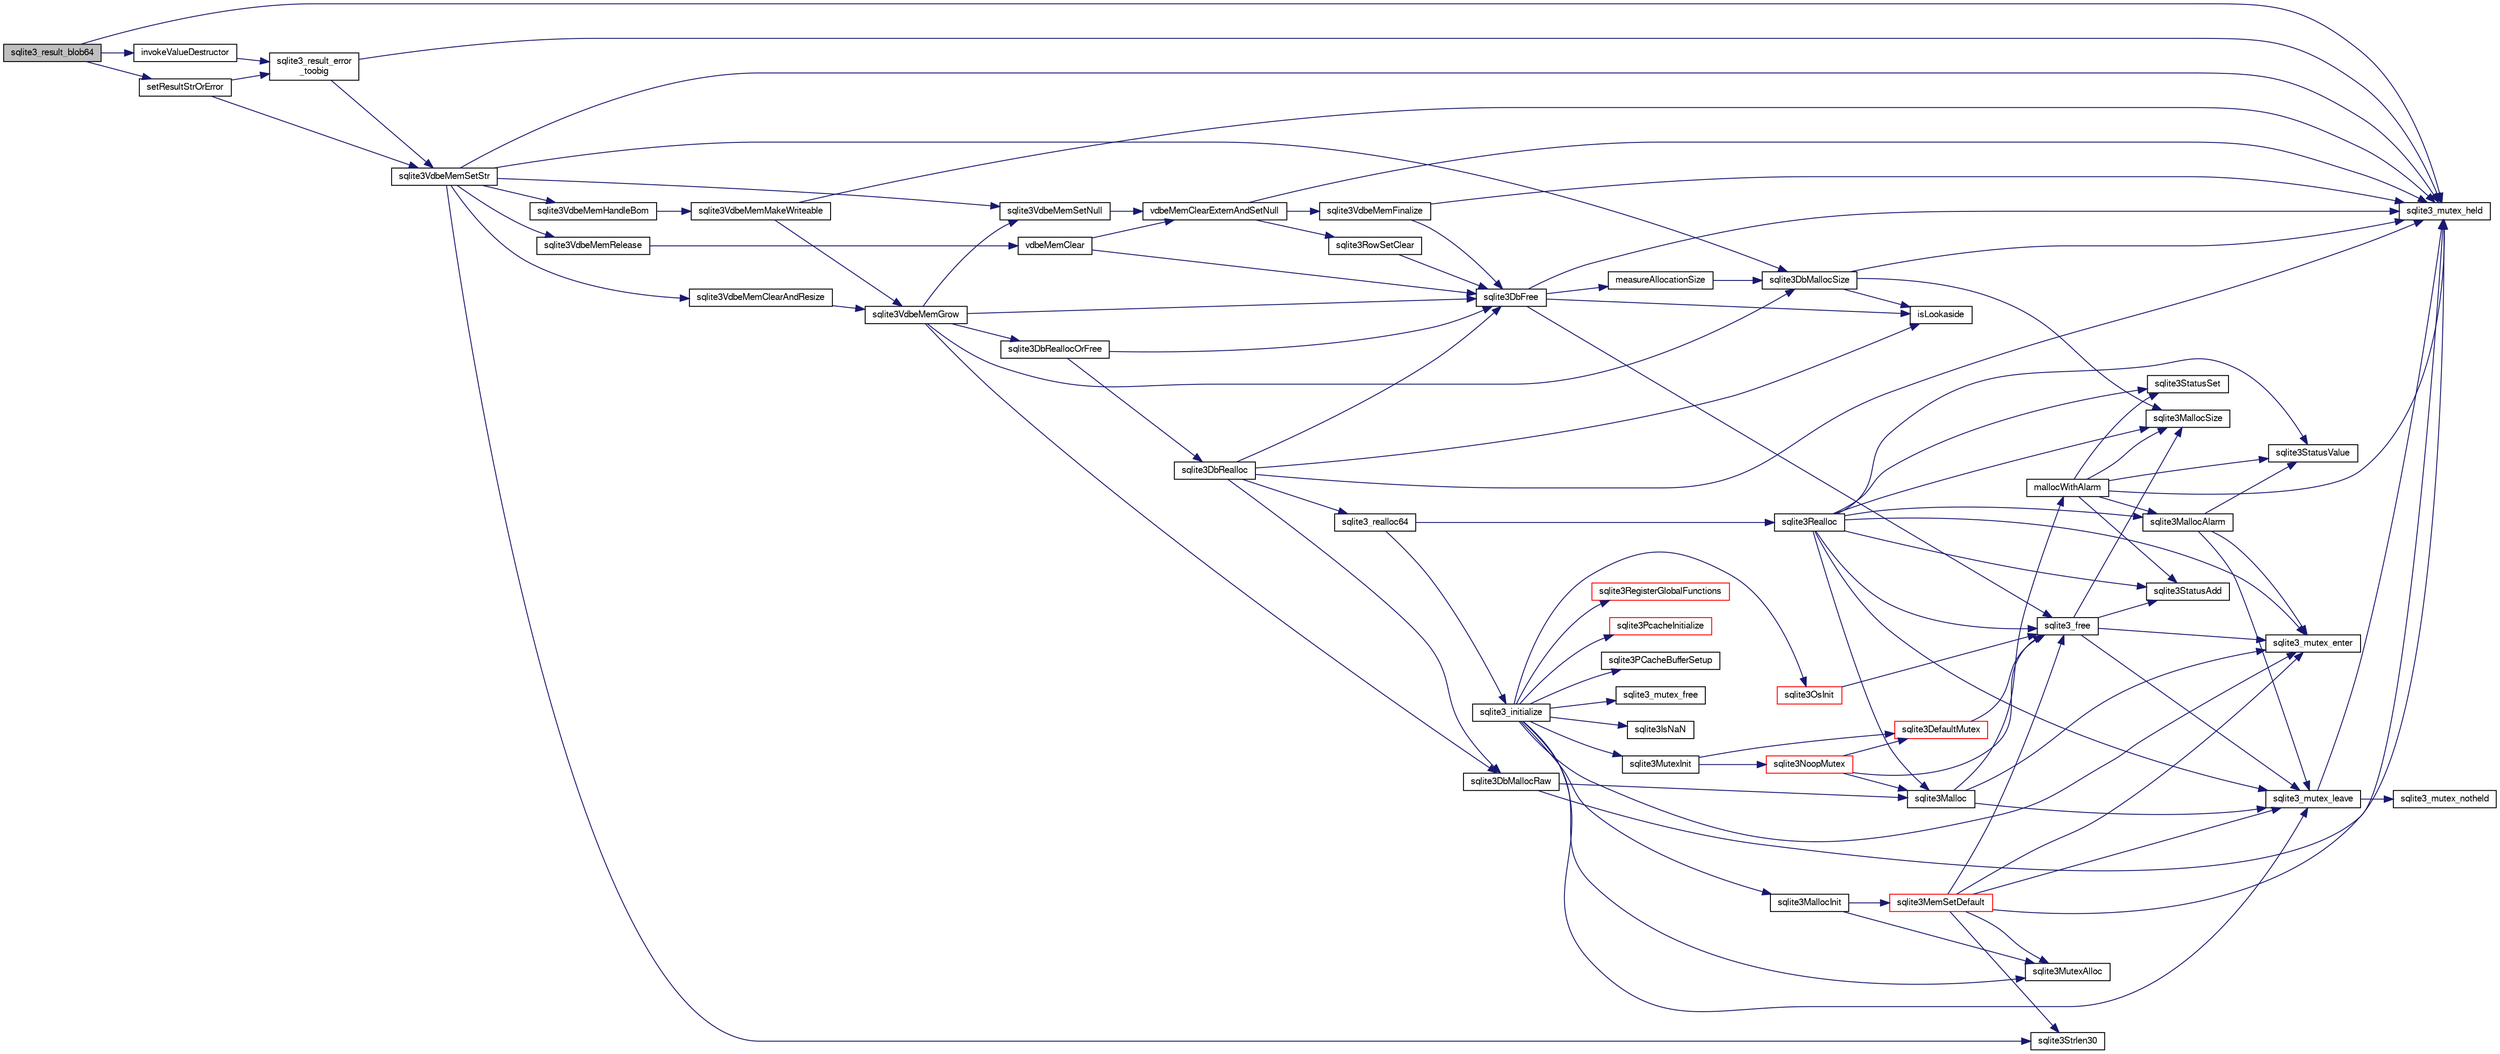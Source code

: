 digraph "sqlite3_result_blob64"
{
  edge [fontname="FreeSans",fontsize="10",labelfontname="FreeSans",labelfontsize="10"];
  node [fontname="FreeSans",fontsize="10",shape=record];
  rankdir="LR";
  Node368141 [label="sqlite3_result_blob64",height=0.2,width=0.4,color="black", fillcolor="grey75", style="filled", fontcolor="black"];
  Node368141 -> Node368142 [color="midnightblue",fontsize="10",style="solid",fontname="FreeSans"];
  Node368142 [label="sqlite3_mutex_held",height=0.2,width=0.4,color="black", fillcolor="white", style="filled",URL="$sqlite3_8c.html#acf77da68932b6bc163c5e68547ecc3e7"];
  Node368141 -> Node368143 [color="midnightblue",fontsize="10",style="solid",fontname="FreeSans"];
  Node368143 [label="invokeValueDestructor",height=0.2,width=0.4,color="black", fillcolor="white", style="filled",URL="$sqlite3_8c.html#ab6a71a03da4ffd155b8e6749d830c33a"];
  Node368143 -> Node368144 [color="midnightblue",fontsize="10",style="solid",fontname="FreeSans"];
  Node368144 [label="sqlite3_result_error\l_toobig",height=0.2,width=0.4,color="black", fillcolor="white", style="filled",URL="$sqlite3_8c.html#ad4f0c5e8c9421d0c4550c1a108221abe"];
  Node368144 -> Node368142 [color="midnightblue",fontsize="10",style="solid",fontname="FreeSans"];
  Node368144 -> Node368145 [color="midnightblue",fontsize="10",style="solid",fontname="FreeSans"];
  Node368145 [label="sqlite3VdbeMemSetStr",height=0.2,width=0.4,color="black", fillcolor="white", style="filled",URL="$sqlite3_8c.html#a9697bec7c3b512483638ea3646191d7d"];
  Node368145 -> Node368142 [color="midnightblue",fontsize="10",style="solid",fontname="FreeSans"];
  Node368145 -> Node368146 [color="midnightblue",fontsize="10",style="solid",fontname="FreeSans"];
  Node368146 [label="sqlite3VdbeMemSetNull",height=0.2,width=0.4,color="black", fillcolor="white", style="filled",URL="$sqlite3_8c.html#ae01092c23aebaf8a3ebdf3954609b410"];
  Node368146 -> Node368147 [color="midnightblue",fontsize="10",style="solid",fontname="FreeSans"];
  Node368147 [label="vdbeMemClearExternAndSetNull",height=0.2,width=0.4,color="black", fillcolor="white", style="filled",URL="$sqlite3_8c.html#a29c41a360fb0e86b817777daf061230c"];
  Node368147 -> Node368142 [color="midnightblue",fontsize="10",style="solid",fontname="FreeSans"];
  Node368147 -> Node368148 [color="midnightblue",fontsize="10",style="solid",fontname="FreeSans"];
  Node368148 [label="sqlite3VdbeMemFinalize",height=0.2,width=0.4,color="black", fillcolor="white", style="filled",URL="$sqlite3_8c.html#a2568220f48ddef81b1c43e401042d9d2"];
  Node368148 -> Node368142 [color="midnightblue",fontsize="10",style="solid",fontname="FreeSans"];
  Node368148 -> Node368149 [color="midnightblue",fontsize="10",style="solid",fontname="FreeSans"];
  Node368149 [label="sqlite3DbFree",height=0.2,width=0.4,color="black", fillcolor="white", style="filled",URL="$sqlite3_8c.html#ac70ab821a6607b4a1b909582dc37a069"];
  Node368149 -> Node368142 [color="midnightblue",fontsize="10",style="solid",fontname="FreeSans"];
  Node368149 -> Node368150 [color="midnightblue",fontsize="10",style="solid",fontname="FreeSans"];
  Node368150 [label="measureAllocationSize",height=0.2,width=0.4,color="black", fillcolor="white", style="filled",URL="$sqlite3_8c.html#a45731e644a22fdb756e2b6337224217a"];
  Node368150 -> Node368151 [color="midnightblue",fontsize="10",style="solid",fontname="FreeSans"];
  Node368151 [label="sqlite3DbMallocSize",height=0.2,width=0.4,color="black", fillcolor="white", style="filled",URL="$sqlite3_8c.html#aa397e5a8a03495203a0767abf0a71f86"];
  Node368151 -> Node368152 [color="midnightblue",fontsize="10",style="solid",fontname="FreeSans"];
  Node368152 [label="sqlite3MallocSize",height=0.2,width=0.4,color="black", fillcolor="white", style="filled",URL="$sqlite3_8c.html#acf5d2a5f35270bafb050bd2def576955"];
  Node368151 -> Node368142 [color="midnightblue",fontsize="10",style="solid",fontname="FreeSans"];
  Node368151 -> Node368153 [color="midnightblue",fontsize="10",style="solid",fontname="FreeSans"];
  Node368153 [label="isLookaside",height=0.2,width=0.4,color="black", fillcolor="white", style="filled",URL="$sqlite3_8c.html#a770fa05ff9717b75e16f4d968a77b897"];
  Node368149 -> Node368153 [color="midnightblue",fontsize="10",style="solid",fontname="FreeSans"];
  Node368149 -> Node368154 [color="midnightblue",fontsize="10",style="solid",fontname="FreeSans"];
  Node368154 [label="sqlite3_free",height=0.2,width=0.4,color="black", fillcolor="white", style="filled",URL="$sqlite3_8c.html#a6552349e36a8a691af5487999ab09519"];
  Node368154 -> Node368155 [color="midnightblue",fontsize="10",style="solid",fontname="FreeSans"];
  Node368155 [label="sqlite3_mutex_enter",height=0.2,width=0.4,color="black", fillcolor="white", style="filled",URL="$sqlite3_8c.html#a1c12cde690bd89f104de5cbad12a6bf5"];
  Node368154 -> Node368156 [color="midnightblue",fontsize="10",style="solid",fontname="FreeSans"];
  Node368156 [label="sqlite3StatusAdd",height=0.2,width=0.4,color="black", fillcolor="white", style="filled",URL="$sqlite3_8c.html#afa029f93586aeab4cc85360905dae9cd"];
  Node368154 -> Node368152 [color="midnightblue",fontsize="10",style="solid",fontname="FreeSans"];
  Node368154 -> Node368157 [color="midnightblue",fontsize="10",style="solid",fontname="FreeSans"];
  Node368157 [label="sqlite3_mutex_leave",height=0.2,width=0.4,color="black", fillcolor="white", style="filled",URL="$sqlite3_8c.html#a5838d235601dbd3c1fa993555c6bcc93"];
  Node368157 -> Node368142 [color="midnightblue",fontsize="10",style="solid",fontname="FreeSans"];
  Node368157 -> Node368158 [color="midnightblue",fontsize="10",style="solid",fontname="FreeSans"];
  Node368158 [label="sqlite3_mutex_notheld",height=0.2,width=0.4,color="black", fillcolor="white", style="filled",URL="$sqlite3_8c.html#a83967c837c1c000d3b5adcfaa688f5dc"];
  Node368147 -> Node368159 [color="midnightblue",fontsize="10",style="solid",fontname="FreeSans"];
  Node368159 [label="sqlite3RowSetClear",height=0.2,width=0.4,color="black", fillcolor="white", style="filled",URL="$sqlite3_8c.html#ae153de0cd969511a607e26deeca80342"];
  Node368159 -> Node368149 [color="midnightblue",fontsize="10",style="solid",fontname="FreeSans"];
  Node368145 -> Node368160 [color="midnightblue",fontsize="10",style="solid",fontname="FreeSans"];
  Node368160 [label="sqlite3Strlen30",height=0.2,width=0.4,color="black", fillcolor="white", style="filled",URL="$sqlite3_8c.html#a3dcd80ba41f1a308193dee74857b62a7"];
  Node368145 -> Node368161 [color="midnightblue",fontsize="10",style="solid",fontname="FreeSans"];
  Node368161 [label="sqlite3VdbeMemClearAndResize",height=0.2,width=0.4,color="black", fillcolor="white", style="filled",URL="$sqlite3_8c.html#add082be4aa46084ecdf023cfac898231"];
  Node368161 -> Node368162 [color="midnightblue",fontsize="10",style="solid",fontname="FreeSans"];
  Node368162 [label="sqlite3VdbeMemGrow",height=0.2,width=0.4,color="black", fillcolor="white", style="filled",URL="$sqlite3_8c.html#aba753c9690ae0ba31b5100945cf29447"];
  Node368162 -> Node368151 [color="midnightblue",fontsize="10",style="solid",fontname="FreeSans"];
  Node368162 -> Node368163 [color="midnightblue",fontsize="10",style="solid",fontname="FreeSans"];
  Node368163 [label="sqlite3DbReallocOrFree",height=0.2,width=0.4,color="black", fillcolor="white", style="filled",URL="$sqlite3_8c.html#a532a9fd62eeb46b61885a0fff075231c"];
  Node368163 -> Node368164 [color="midnightblue",fontsize="10",style="solid",fontname="FreeSans"];
  Node368164 [label="sqlite3DbRealloc",height=0.2,width=0.4,color="black", fillcolor="white", style="filled",URL="$sqlite3_8c.html#ae028f4902a9d29bcaf310ff289ee87dc"];
  Node368164 -> Node368142 [color="midnightblue",fontsize="10",style="solid",fontname="FreeSans"];
  Node368164 -> Node368165 [color="midnightblue",fontsize="10",style="solid",fontname="FreeSans"];
  Node368165 [label="sqlite3DbMallocRaw",height=0.2,width=0.4,color="black", fillcolor="white", style="filled",URL="$sqlite3_8c.html#abbe8be0cf7175e11ddc3e2218fad924e"];
  Node368165 -> Node368142 [color="midnightblue",fontsize="10",style="solid",fontname="FreeSans"];
  Node368165 -> Node368166 [color="midnightblue",fontsize="10",style="solid",fontname="FreeSans"];
  Node368166 [label="sqlite3Malloc",height=0.2,width=0.4,color="black", fillcolor="white", style="filled",URL="$sqlite3_8c.html#a361a2eaa846b1885f123abe46f5d8b2b"];
  Node368166 -> Node368155 [color="midnightblue",fontsize="10",style="solid",fontname="FreeSans"];
  Node368166 -> Node368167 [color="midnightblue",fontsize="10",style="solid",fontname="FreeSans"];
  Node368167 [label="mallocWithAlarm",height=0.2,width=0.4,color="black", fillcolor="white", style="filled",URL="$sqlite3_8c.html#ab070d5cf8e48ec8a6a43cf025d48598b"];
  Node368167 -> Node368142 [color="midnightblue",fontsize="10",style="solid",fontname="FreeSans"];
  Node368167 -> Node368168 [color="midnightblue",fontsize="10",style="solid",fontname="FreeSans"];
  Node368168 [label="sqlite3StatusSet",height=0.2,width=0.4,color="black", fillcolor="white", style="filled",URL="$sqlite3_8c.html#afec7586c01fcb5ea17dc9d7725a589d9"];
  Node368167 -> Node368169 [color="midnightblue",fontsize="10",style="solid",fontname="FreeSans"];
  Node368169 [label="sqlite3StatusValue",height=0.2,width=0.4,color="black", fillcolor="white", style="filled",URL="$sqlite3_8c.html#a30b8ac296c6e200c1fa57708d52c6ef6"];
  Node368167 -> Node368170 [color="midnightblue",fontsize="10",style="solid",fontname="FreeSans"];
  Node368170 [label="sqlite3MallocAlarm",height=0.2,width=0.4,color="black", fillcolor="white", style="filled",URL="$sqlite3_8c.html#ada66988e8471d1198f3219c062377508"];
  Node368170 -> Node368169 [color="midnightblue",fontsize="10",style="solid",fontname="FreeSans"];
  Node368170 -> Node368157 [color="midnightblue",fontsize="10",style="solid",fontname="FreeSans"];
  Node368170 -> Node368155 [color="midnightblue",fontsize="10",style="solid",fontname="FreeSans"];
  Node368167 -> Node368152 [color="midnightblue",fontsize="10",style="solid",fontname="FreeSans"];
  Node368167 -> Node368156 [color="midnightblue",fontsize="10",style="solid",fontname="FreeSans"];
  Node368166 -> Node368157 [color="midnightblue",fontsize="10",style="solid",fontname="FreeSans"];
  Node368164 -> Node368153 [color="midnightblue",fontsize="10",style="solid",fontname="FreeSans"];
  Node368164 -> Node368149 [color="midnightblue",fontsize="10",style="solid",fontname="FreeSans"];
  Node368164 -> Node368171 [color="midnightblue",fontsize="10",style="solid",fontname="FreeSans"];
  Node368171 [label="sqlite3_realloc64",height=0.2,width=0.4,color="black", fillcolor="white", style="filled",URL="$sqlite3_8c.html#a3765a714077ee547e811034236dc9ecd"];
  Node368171 -> Node368172 [color="midnightblue",fontsize="10",style="solid",fontname="FreeSans"];
  Node368172 [label="sqlite3_initialize",height=0.2,width=0.4,color="black", fillcolor="white", style="filled",URL="$sqlite3_8c.html#ab0c0ee2d5d4cf8b28e9572296a8861df"];
  Node368172 -> Node368173 [color="midnightblue",fontsize="10",style="solid",fontname="FreeSans"];
  Node368173 [label="sqlite3MutexInit",height=0.2,width=0.4,color="black", fillcolor="white", style="filled",URL="$sqlite3_8c.html#a7906afcdd1cdb3d0007eb932398a1158"];
  Node368173 -> Node368174 [color="midnightblue",fontsize="10",style="solid",fontname="FreeSans"];
  Node368174 [label="sqlite3DefaultMutex",height=0.2,width=0.4,color="red", fillcolor="white", style="filled",URL="$sqlite3_8c.html#ac895a71e325f9b2f9b862f737c17aca8"];
  Node368174 -> Node368154 [color="midnightblue",fontsize="10",style="solid",fontname="FreeSans"];
  Node368173 -> Node368183 [color="midnightblue",fontsize="10",style="solid",fontname="FreeSans"];
  Node368183 [label="sqlite3NoopMutex",height=0.2,width=0.4,color="red", fillcolor="white", style="filled",URL="$sqlite3_8c.html#a09742cde9ef371d94f8201d2cdb543e4"];
  Node368183 -> Node368166 [color="midnightblue",fontsize="10",style="solid",fontname="FreeSans"];
  Node368183 -> Node368154 [color="midnightblue",fontsize="10",style="solid",fontname="FreeSans"];
  Node368183 -> Node368174 [color="midnightblue",fontsize="10",style="solid",fontname="FreeSans"];
  Node368172 -> Node368191 [color="midnightblue",fontsize="10",style="solid",fontname="FreeSans"];
  Node368191 [label="sqlite3MutexAlloc",height=0.2,width=0.4,color="black", fillcolor="white", style="filled",URL="$sqlite3_8c.html#a0e3f432ee581f6876b590e7ad7e84e19"];
  Node368172 -> Node368155 [color="midnightblue",fontsize="10",style="solid",fontname="FreeSans"];
  Node368172 -> Node368192 [color="midnightblue",fontsize="10",style="solid",fontname="FreeSans"];
  Node368192 [label="sqlite3MallocInit",height=0.2,width=0.4,color="black", fillcolor="white", style="filled",URL="$sqlite3_8c.html#a9e06f9e7cad0d83ce80ab493c9533552"];
  Node368192 -> Node368193 [color="midnightblue",fontsize="10",style="solid",fontname="FreeSans"];
  Node368193 [label="sqlite3MemSetDefault",height=0.2,width=0.4,color="red", fillcolor="white", style="filled",URL="$sqlite3_8c.html#a162fbfd727e92c5f8f72625b5ff62549"];
  Node368193 -> Node368191 [color="midnightblue",fontsize="10",style="solid",fontname="FreeSans"];
  Node368193 -> Node368155 [color="midnightblue",fontsize="10",style="solid",fontname="FreeSans"];
  Node368193 -> Node368157 [color="midnightblue",fontsize="10",style="solid",fontname="FreeSans"];
  Node368193 -> Node368160 [color="midnightblue",fontsize="10",style="solid",fontname="FreeSans"];
  Node368193 -> Node368142 [color="midnightblue",fontsize="10",style="solid",fontname="FreeSans"];
  Node368193 -> Node368154 [color="midnightblue",fontsize="10",style="solid",fontname="FreeSans"];
  Node368192 -> Node368191 [color="midnightblue",fontsize="10",style="solid",fontname="FreeSans"];
  Node368172 -> Node368157 [color="midnightblue",fontsize="10",style="solid",fontname="FreeSans"];
  Node368172 -> Node368272 [color="midnightblue",fontsize="10",style="solid",fontname="FreeSans"];
  Node368272 [label="sqlite3RegisterGlobalFunctions",height=0.2,width=0.4,color="red", fillcolor="white", style="filled",URL="$sqlite3_8c.html#a9f75bd111010f29e1b8d74344473c4ec"];
  Node368172 -> Node368415 [color="midnightblue",fontsize="10",style="solid",fontname="FreeSans"];
  Node368415 [label="sqlite3PcacheInitialize",height=0.2,width=0.4,color="red", fillcolor="white", style="filled",URL="$sqlite3_8c.html#a2902c61ddc88bea002c4d69fe4052b1f"];
  Node368172 -> Node368416 [color="midnightblue",fontsize="10",style="solid",fontname="FreeSans"];
  Node368416 [label="sqlite3OsInit",height=0.2,width=0.4,color="red", fillcolor="white", style="filled",URL="$sqlite3_8c.html#afeaa886fe1ca086a30fd278b1d069762"];
  Node368416 -> Node368154 [color="midnightblue",fontsize="10",style="solid",fontname="FreeSans"];
  Node368172 -> Node368420 [color="midnightblue",fontsize="10",style="solid",fontname="FreeSans"];
  Node368420 [label="sqlite3PCacheBufferSetup",height=0.2,width=0.4,color="black", fillcolor="white", style="filled",URL="$sqlite3_8c.html#ad18a1eebefdfbc4254f473f7b0101937"];
  Node368172 -> Node368421 [color="midnightblue",fontsize="10",style="solid",fontname="FreeSans"];
  Node368421 [label="sqlite3_mutex_free",height=0.2,width=0.4,color="black", fillcolor="white", style="filled",URL="$sqlite3_8c.html#a2db2e72e08f6873afa9c61b0ec726fec"];
  Node368172 -> Node368216 [color="midnightblue",fontsize="10",style="solid",fontname="FreeSans"];
  Node368216 [label="sqlite3IsNaN",height=0.2,width=0.4,color="black", fillcolor="white", style="filled",URL="$sqlite3_8c.html#aed4d78203877c3486765ccbc7feebb50"];
  Node368171 -> Node368205 [color="midnightblue",fontsize="10",style="solid",fontname="FreeSans"];
  Node368205 [label="sqlite3Realloc",height=0.2,width=0.4,color="black", fillcolor="white", style="filled",URL="$sqlite3_8c.html#ad53aefdfc088f622e23ffe838201fe22"];
  Node368205 -> Node368166 [color="midnightblue",fontsize="10",style="solid",fontname="FreeSans"];
  Node368205 -> Node368154 [color="midnightblue",fontsize="10",style="solid",fontname="FreeSans"];
  Node368205 -> Node368152 [color="midnightblue",fontsize="10",style="solid",fontname="FreeSans"];
  Node368205 -> Node368155 [color="midnightblue",fontsize="10",style="solid",fontname="FreeSans"];
  Node368205 -> Node368168 [color="midnightblue",fontsize="10",style="solid",fontname="FreeSans"];
  Node368205 -> Node368169 [color="midnightblue",fontsize="10",style="solid",fontname="FreeSans"];
  Node368205 -> Node368170 [color="midnightblue",fontsize="10",style="solid",fontname="FreeSans"];
  Node368205 -> Node368156 [color="midnightblue",fontsize="10",style="solid",fontname="FreeSans"];
  Node368205 -> Node368157 [color="midnightblue",fontsize="10",style="solid",fontname="FreeSans"];
  Node368163 -> Node368149 [color="midnightblue",fontsize="10",style="solid",fontname="FreeSans"];
  Node368162 -> Node368149 [color="midnightblue",fontsize="10",style="solid",fontname="FreeSans"];
  Node368162 -> Node368165 [color="midnightblue",fontsize="10",style="solid",fontname="FreeSans"];
  Node368162 -> Node368146 [color="midnightblue",fontsize="10",style="solid",fontname="FreeSans"];
  Node368145 -> Node368226 [color="midnightblue",fontsize="10",style="solid",fontname="FreeSans"];
  Node368226 [label="sqlite3VdbeMemRelease",height=0.2,width=0.4,color="black", fillcolor="white", style="filled",URL="$sqlite3_8c.html#a90606361dbeba88159fd6ff03fcc10cc"];
  Node368226 -> Node368227 [color="midnightblue",fontsize="10",style="solid",fontname="FreeSans"];
  Node368227 [label="vdbeMemClear",height=0.2,width=0.4,color="black", fillcolor="white", style="filled",URL="$sqlite3_8c.html#a489eef6e55ad0dadf67578726b935d12"];
  Node368227 -> Node368147 [color="midnightblue",fontsize="10",style="solid",fontname="FreeSans"];
  Node368227 -> Node368149 [color="midnightblue",fontsize="10",style="solid",fontname="FreeSans"];
  Node368145 -> Node368151 [color="midnightblue",fontsize="10",style="solid",fontname="FreeSans"];
  Node368145 -> Node368422 [color="midnightblue",fontsize="10",style="solid",fontname="FreeSans"];
  Node368422 [label="sqlite3VdbeMemHandleBom",height=0.2,width=0.4,color="black", fillcolor="white", style="filled",URL="$sqlite3_8c.html#a8ac47607e6893715d335a0f6f4b58e3e"];
  Node368422 -> Node368225 [color="midnightblue",fontsize="10",style="solid",fontname="FreeSans"];
  Node368225 [label="sqlite3VdbeMemMakeWriteable",height=0.2,width=0.4,color="black", fillcolor="white", style="filled",URL="$sqlite3_8c.html#afabdd8032205a36c69ad191c6bbb6a34"];
  Node368225 -> Node368142 [color="midnightblue",fontsize="10",style="solid",fontname="FreeSans"];
  Node368225 -> Node368162 [color="midnightblue",fontsize="10",style="solid",fontname="FreeSans"];
  Node368141 -> Node368282 [color="midnightblue",fontsize="10",style="solid",fontname="FreeSans"];
  Node368282 [label="setResultStrOrError",height=0.2,width=0.4,color="black", fillcolor="white", style="filled",URL="$sqlite3_8c.html#af1d0f45c261a19434fad327798cc6d6b"];
  Node368282 -> Node368145 [color="midnightblue",fontsize="10",style="solid",fontname="FreeSans"];
  Node368282 -> Node368144 [color="midnightblue",fontsize="10",style="solid",fontname="FreeSans"];
}
